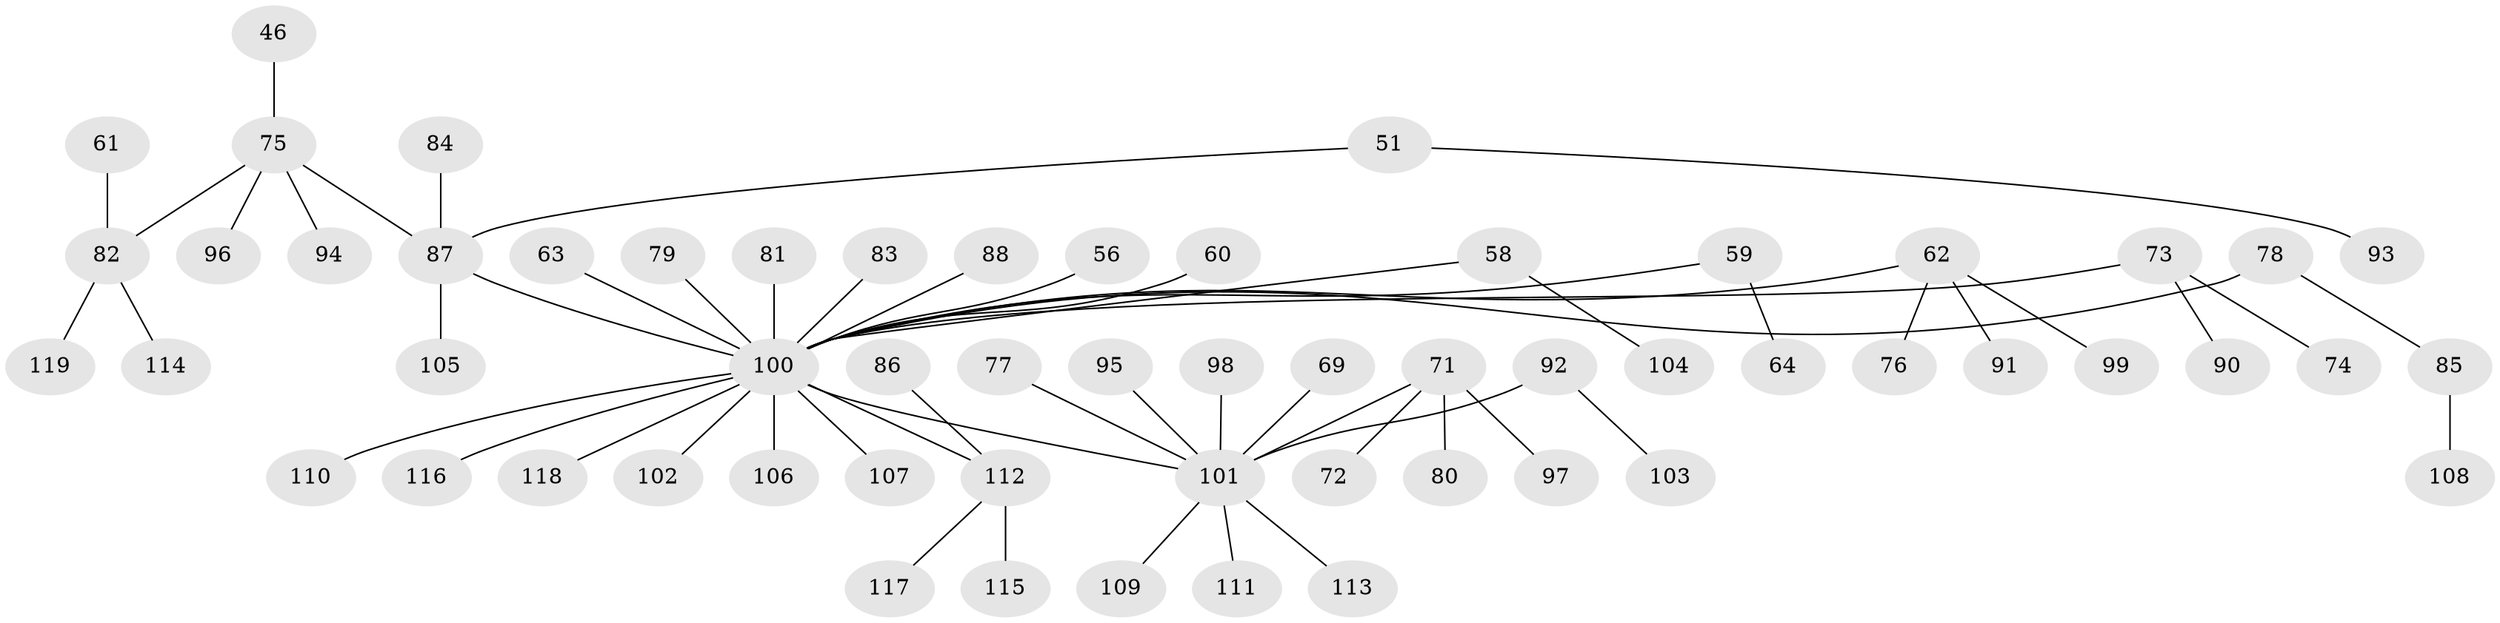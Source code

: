 // original degree distribution, {3: 0.12605042016806722, 9: 0.008403361344537815, 4: 0.07563025210084033, 6: 0.008403361344537815, 7: 0.008403361344537815, 5: 0.025210084033613446, 2: 0.24369747899159663, 1: 0.5042016806722689}
// Generated by graph-tools (version 1.1) at 2025/53/03/09/25 04:53:23]
// undirected, 59 vertices, 58 edges
graph export_dot {
graph [start="1"]
  node [color=gray90,style=filled];
  46;
  51;
  56;
  58;
  59;
  60;
  61;
  62;
  63;
  64;
  69;
  71;
  72;
  73 [super="+48"];
  74;
  75 [super="+34+32"];
  76;
  77;
  78;
  79;
  80;
  81;
  82 [super="+37+44"];
  83;
  84;
  85;
  86;
  87 [super="+22+23+26+38"];
  88;
  90;
  91;
  92;
  93;
  94;
  95;
  96;
  97;
  98;
  99;
  100 [super="+10+25+13+40+28+89+55"];
  101 [super="+68+70"];
  102;
  103;
  104;
  105;
  106;
  107;
  108;
  109;
  110;
  111;
  112 [super="+17"];
  113;
  114;
  115;
  116;
  117;
  118;
  119;
  46 -- 75;
  51 -- 93;
  51 -- 87;
  56 -- 100;
  58 -- 104;
  58 -- 100;
  59 -- 64;
  59 -- 100;
  60 -- 100;
  61 -- 82;
  62 -- 76;
  62 -- 91;
  62 -- 99;
  62 -- 100;
  63 -- 100;
  69 -- 101;
  71 -- 72;
  71 -- 80;
  71 -- 97;
  71 -- 101;
  73 -- 74;
  73 -- 90;
  73 -- 100;
  75 -- 94;
  75 -- 96;
  75 -- 87;
  75 -- 82;
  77 -- 101;
  78 -- 85;
  78 -- 100;
  79 -- 100;
  81 -- 100;
  82 -- 114;
  82 -- 119;
  83 -- 100;
  84 -- 87;
  85 -- 108;
  86 -- 112;
  87 -- 105;
  87 -- 100;
  88 -- 100;
  92 -- 103;
  92 -- 101;
  95 -- 101;
  98 -- 101;
  100 -- 102;
  100 -- 106;
  100 -- 107;
  100 -- 110;
  100 -- 112;
  100 -- 116;
  100 -- 118;
  100 -- 101;
  101 -- 109;
  101 -- 111;
  101 -- 113;
  112 -- 117;
  112 -- 115;
}
